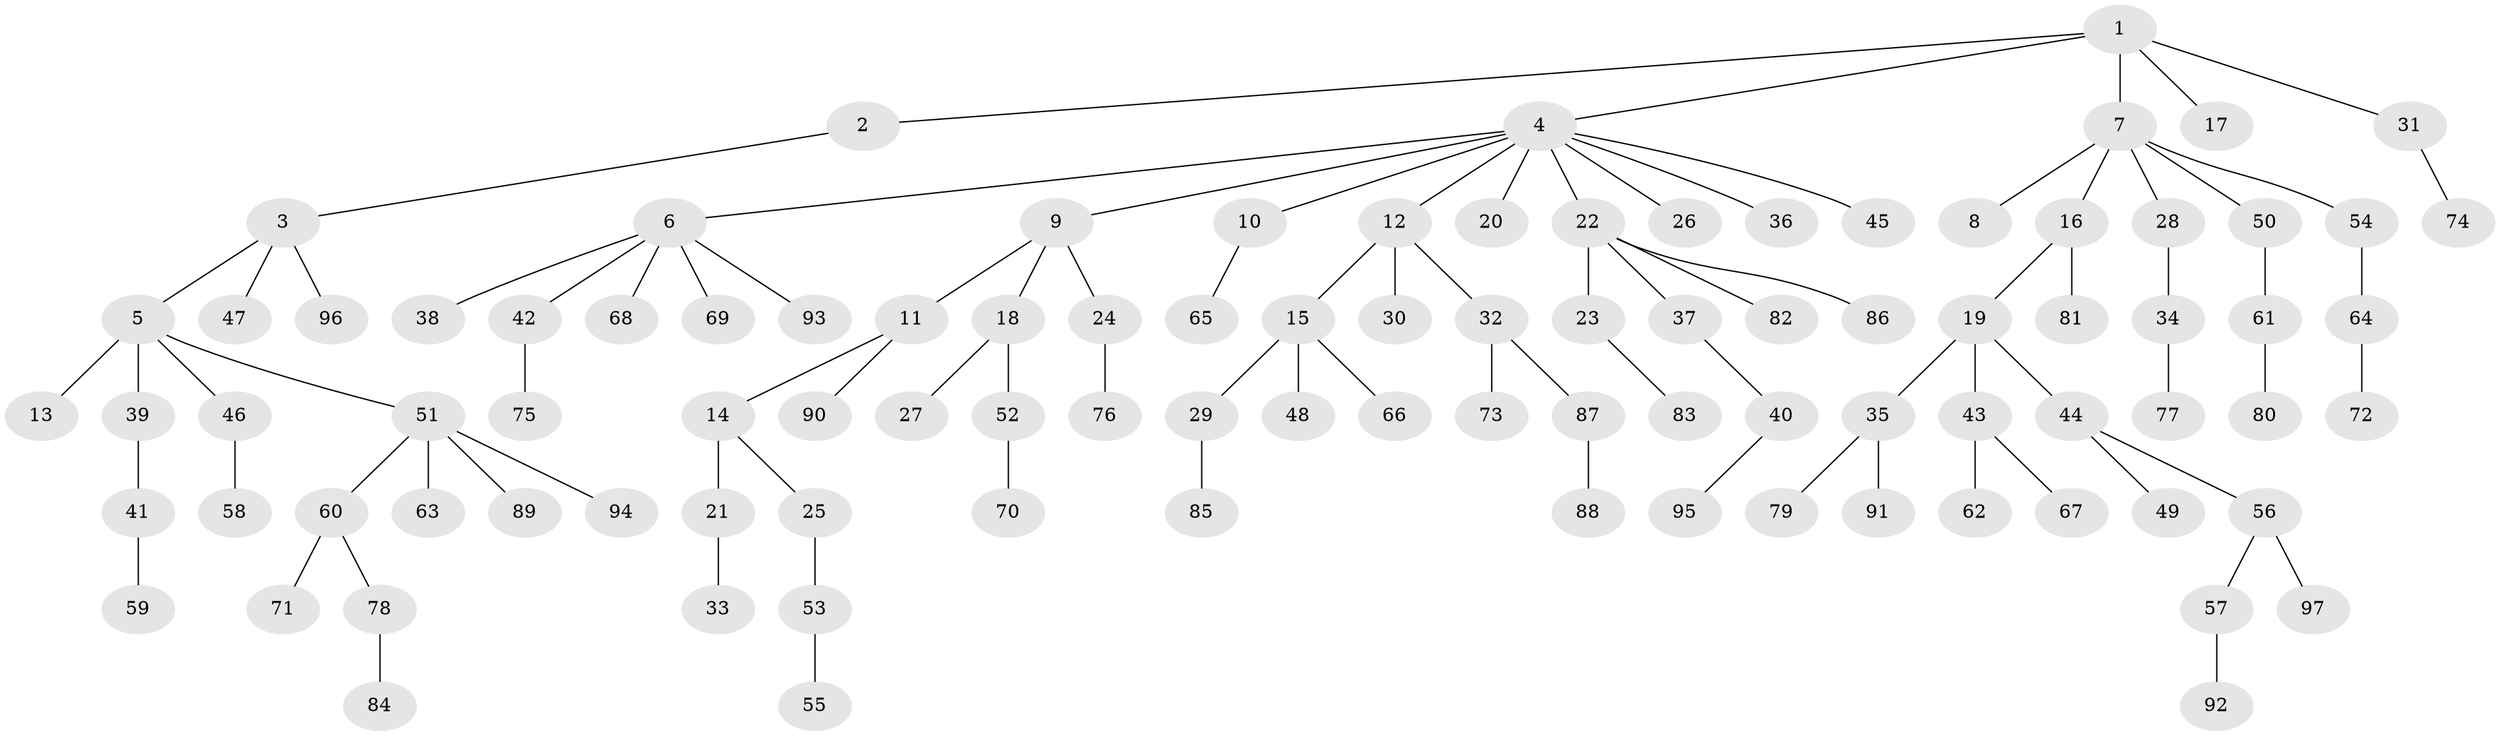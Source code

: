 // Generated by graph-tools (version 1.1) at 2025/52/03/09/25 04:52:59]
// undirected, 97 vertices, 96 edges
graph export_dot {
graph [start="1"]
  node [color=gray90,style=filled];
  1;
  2;
  3;
  4;
  5;
  6;
  7;
  8;
  9;
  10;
  11;
  12;
  13;
  14;
  15;
  16;
  17;
  18;
  19;
  20;
  21;
  22;
  23;
  24;
  25;
  26;
  27;
  28;
  29;
  30;
  31;
  32;
  33;
  34;
  35;
  36;
  37;
  38;
  39;
  40;
  41;
  42;
  43;
  44;
  45;
  46;
  47;
  48;
  49;
  50;
  51;
  52;
  53;
  54;
  55;
  56;
  57;
  58;
  59;
  60;
  61;
  62;
  63;
  64;
  65;
  66;
  67;
  68;
  69;
  70;
  71;
  72;
  73;
  74;
  75;
  76;
  77;
  78;
  79;
  80;
  81;
  82;
  83;
  84;
  85;
  86;
  87;
  88;
  89;
  90;
  91;
  92;
  93;
  94;
  95;
  96;
  97;
  1 -- 2;
  1 -- 4;
  1 -- 7;
  1 -- 17;
  1 -- 31;
  2 -- 3;
  3 -- 5;
  3 -- 47;
  3 -- 96;
  4 -- 6;
  4 -- 9;
  4 -- 10;
  4 -- 12;
  4 -- 20;
  4 -- 22;
  4 -- 26;
  4 -- 36;
  4 -- 45;
  5 -- 13;
  5 -- 39;
  5 -- 46;
  5 -- 51;
  6 -- 38;
  6 -- 42;
  6 -- 68;
  6 -- 69;
  6 -- 93;
  7 -- 8;
  7 -- 16;
  7 -- 28;
  7 -- 50;
  7 -- 54;
  9 -- 11;
  9 -- 18;
  9 -- 24;
  10 -- 65;
  11 -- 14;
  11 -- 90;
  12 -- 15;
  12 -- 30;
  12 -- 32;
  14 -- 21;
  14 -- 25;
  15 -- 29;
  15 -- 48;
  15 -- 66;
  16 -- 19;
  16 -- 81;
  18 -- 27;
  18 -- 52;
  19 -- 35;
  19 -- 43;
  19 -- 44;
  21 -- 33;
  22 -- 23;
  22 -- 37;
  22 -- 82;
  22 -- 86;
  23 -- 83;
  24 -- 76;
  25 -- 53;
  28 -- 34;
  29 -- 85;
  31 -- 74;
  32 -- 73;
  32 -- 87;
  34 -- 77;
  35 -- 79;
  35 -- 91;
  37 -- 40;
  39 -- 41;
  40 -- 95;
  41 -- 59;
  42 -- 75;
  43 -- 62;
  43 -- 67;
  44 -- 49;
  44 -- 56;
  46 -- 58;
  50 -- 61;
  51 -- 60;
  51 -- 63;
  51 -- 89;
  51 -- 94;
  52 -- 70;
  53 -- 55;
  54 -- 64;
  56 -- 57;
  56 -- 97;
  57 -- 92;
  60 -- 71;
  60 -- 78;
  61 -- 80;
  64 -- 72;
  78 -- 84;
  87 -- 88;
}
